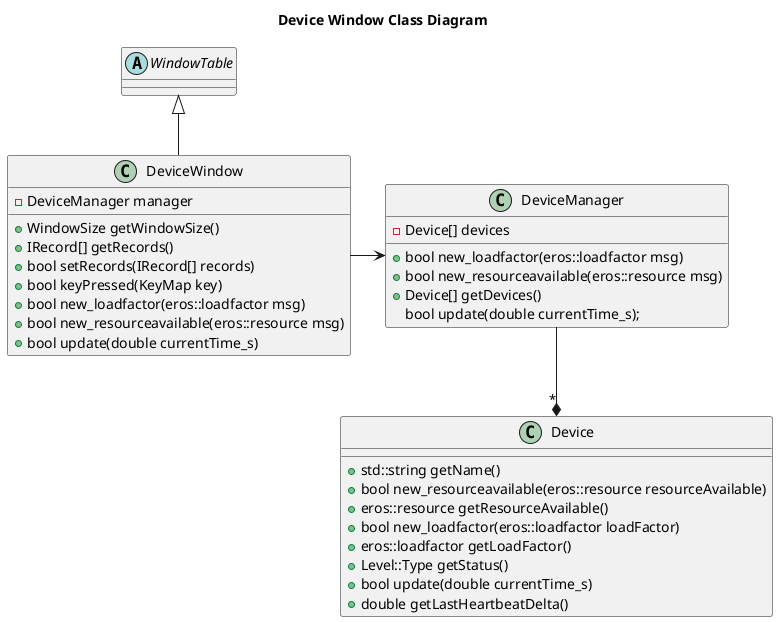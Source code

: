 @startuml
title "Device Window Class Diagram"
abstract WindowTable {
    
}
class DeviceWindow {
    -DeviceManager manager
    +WindowSize getWindowSize()
    +IRecord[] getRecords()
    +bool setRecords(IRecord[] records)
    +bool keyPressed(KeyMap key)
    +bool new_loadfactor(eros::loadfactor msg)
    +bool new_resourceavailable(eros::resource msg)
    +bool update(double currentTime_s)
}
class DeviceManager {
    -Device[] devices
    +bool new_loadfactor(eros::loadfactor msg)
    +bool new_resourceavailable(eros::resource msg)
    +Device[] getDevices()
    bool update(double currentTime_s);
}
DeviceWindow -> DeviceManager
class Device {
    +std::string getName() 
    +bool new_resourceavailable(eros::resource resourceAvailable)
    +eros::resource getResourceAvailable()
    +bool new_loadfactor(eros::loadfactor loadFactor)
    +eros::loadfactor getLoadFactor()
    +Level::Type getStatus() 
    +bool update(double currentTime_s)
    +double getLastHeartbeatDelta()
}
DeviceManager --* "*" Device
WindowTable <|-- DeviceWindow
@enduml
